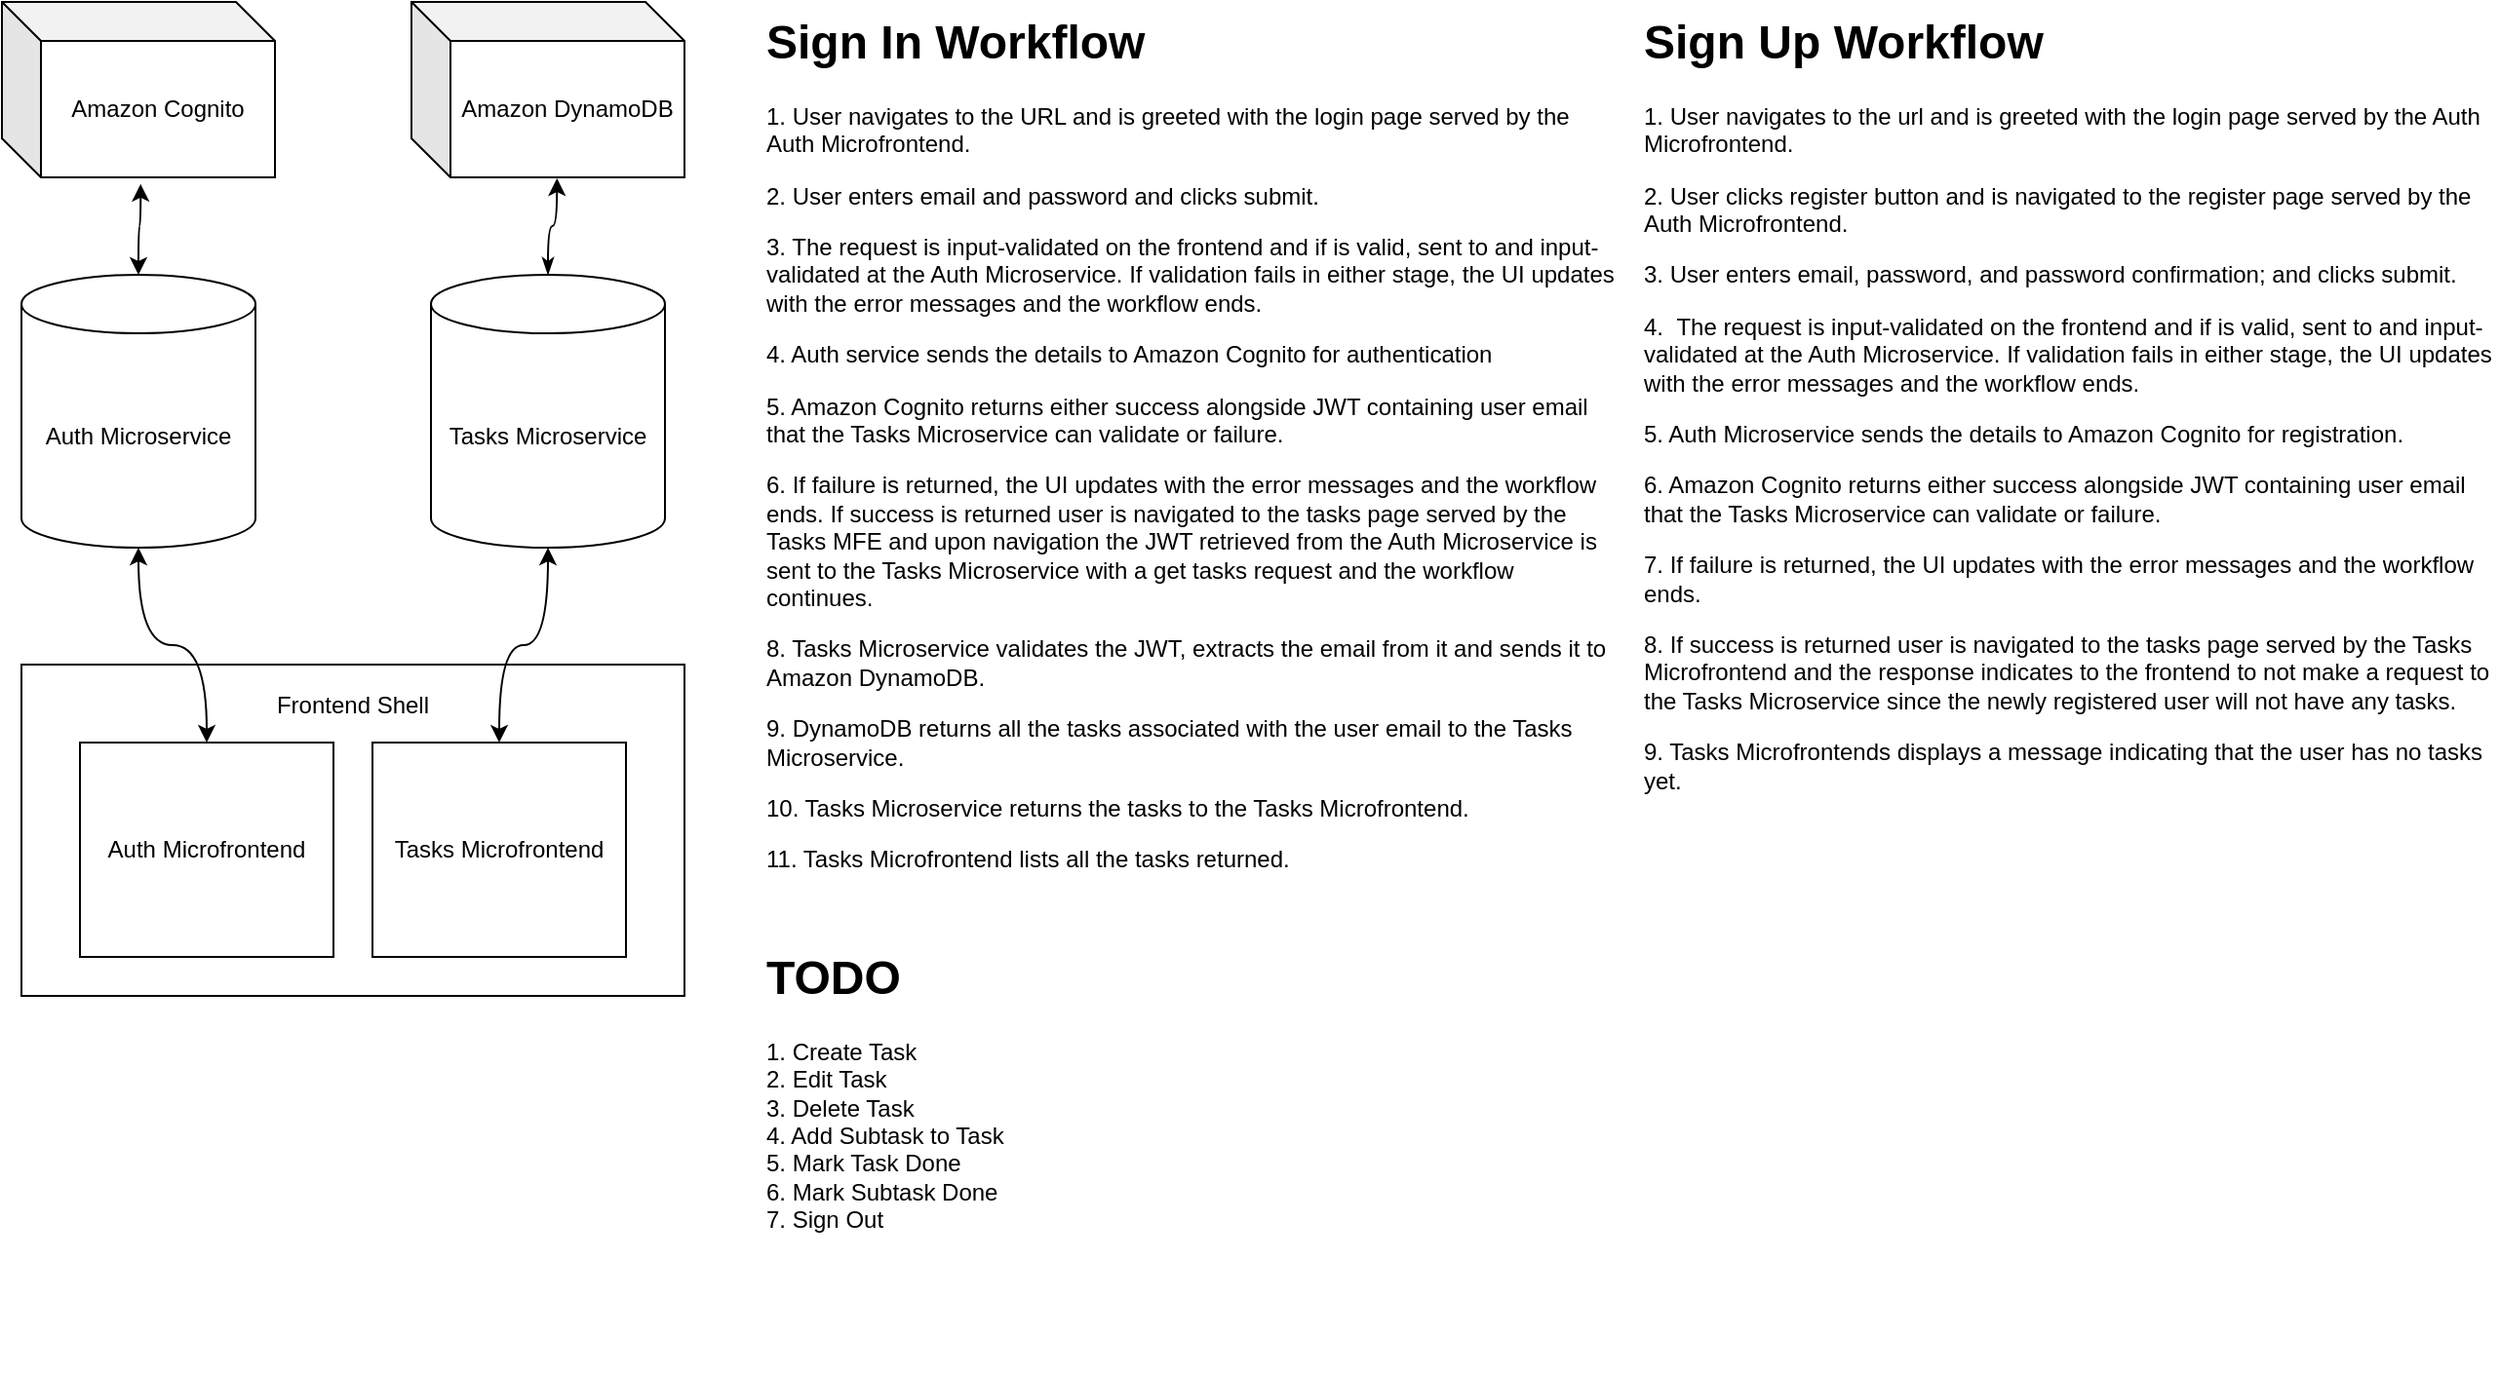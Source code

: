 <mxfile version="27.0.9">
  <diagram name="Page-1" id="5lrgypXl--dZabmraqYd">
    <mxGraphModel dx="1122" dy="766" grid="1" gridSize="10" guides="1" tooltips="1" connect="1" arrows="1" fold="1" page="1" pageScale="1" pageWidth="827" pageHeight="1169" math="0" shadow="0">
      <root>
        <mxCell id="0" />
        <mxCell id="1" parent="0" />
        <mxCell id="7RjIYqkzmJ3zHGpzatDi-1" value="Auth Microservice" style="shape=cylinder3;whiteSpace=wrap;html=1;boundedLbl=1;backgroundOutline=1;size=15;" vertex="1" parent="1">
          <mxGeometry x="50" y="180" width="120" height="140" as="geometry" />
        </mxCell>
        <mxCell id="7RjIYqkzmJ3zHGpzatDi-4" value="Tasks Microservice" style="shape=cylinder3;whiteSpace=wrap;html=1;boundedLbl=1;backgroundOutline=1;size=15;" vertex="1" parent="1">
          <mxGeometry x="260" y="180" width="120" height="140" as="geometry" />
        </mxCell>
        <mxCell id="7RjIYqkzmJ3zHGpzatDi-5" value="Frontend Shell&lt;div&gt;&lt;br&gt;&lt;/div&gt;&lt;div&gt;&lt;br&gt;&lt;/div&gt;&lt;div&gt;&lt;br&gt;&lt;/div&gt;&lt;div&gt;&lt;br&gt;&lt;/div&gt;&lt;div&gt;&lt;br&gt;&lt;/div&gt;&lt;div&gt;&lt;br&gt;&lt;/div&gt;&lt;div&gt;&lt;br&gt;&lt;/div&gt;&lt;div&gt;&lt;br&gt;&lt;/div&gt;&lt;div&gt;&lt;br&gt;&lt;/div&gt;" style="rounded=0;whiteSpace=wrap;html=1;" vertex="1" parent="1">
          <mxGeometry x="50" y="380" width="340" height="170" as="geometry" />
        </mxCell>
        <mxCell id="7RjIYqkzmJ3zHGpzatDi-6" value="Auth Microfrontend" style="rounded=0;whiteSpace=wrap;html=1;" vertex="1" parent="1">
          <mxGeometry x="80" y="420" width="130" height="110" as="geometry" />
        </mxCell>
        <mxCell id="7RjIYqkzmJ3zHGpzatDi-8" value="Tasks Microfrontend" style="rounded=0;whiteSpace=wrap;html=1;" vertex="1" parent="1">
          <mxGeometry x="230" y="420" width="130" height="110" as="geometry" />
        </mxCell>
        <mxCell id="7RjIYqkzmJ3zHGpzatDi-10" style="edgeStyle=orthogonalEdgeStyle;rounded=0;orthogonalLoop=1;jettySize=auto;html=1;entryX=0.5;entryY=1;entryDx=0;entryDy=0;entryPerimeter=0;curved=1;startArrow=classic;startFill=1;" edge="1" parent="1" source="7RjIYqkzmJ3zHGpzatDi-6" target="7RjIYqkzmJ3zHGpzatDi-1">
          <mxGeometry relative="1" as="geometry" />
        </mxCell>
        <mxCell id="7RjIYqkzmJ3zHGpzatDi-11" style="edgeStyle=orthogonalEdgeStyle;rounded=0;orthogonalLoop=1;jettySize=auto;html=1;exitX=0.5;exitY=0;exitDx=0;exitDy=0;entryX=0.5;entryY=1;entryDx=0;entryDy=0;entryPerimeter=0;startArrow=classic;startFill=1;curved=1;" edge="1" parent="1" source="7RjIYqkzmJ3zHGpzatDi-8" target="7RjIYqkzmJ3zHGpzatDi-4">
          <mxGeometry relative="1" as="geometry" />
        </mxCell>
        <mxCell id="7RjIYqkzmJ3zHGpzatDi-12" value="Amazon Cognito" style="shape=cube;whiteSpace=wrap;html=1;boundedLbl=1;backgroundOutline=1;darkOpacity=0.05;darkOpacity2=0.1;" vertex="1" parent="1">
          <mxGeometry x="40" y="40" width="140" height="90" as="geometry" />
        </mxCell>
        <mxCell id="7RjIYqkzmJ3zHGpzatDi-13" style="edgeStyle=orthogonalEdgeStyle;rounded=0;orthogonalLoop=1;jettySize=auto;html=1;entryX=0.508;entryY=1.038;entryDx=0;entryDy=0;entryPerimeter=0;curved=1;startArrow=classic;startFill=1;" edge="1" parent="1" source="7RjIYqkzmJ3zHGpzatDi-1" target="7RjIYqkzmJ3zHGpzatDi-12">
          <mxGeometry relative="1" as="geometry" />
        </mxCell>
        <mxCell id="7RjIYqkzmJ3zHGpzatDi-14" value="Amazon DynamoDB" style="shape=cube;whiteSpace=wrap;html=1;boundedLbl=1;backgroundOutline=1;darkOpacity=0.05;darkOpacity2=0.1;" vertex="1" parent="1">
          <mxGeometry x="250" y="40" width="140" height="90" as="geometry" />
        </mxCell>
        <mxCell id="7RjIYqkzmJ3zHGpzatDi-15" style="edgeStyle=orthogonalEdgeStyle;rounded=0;orthogonalLoop=1;jettySize=auto;html=1;entryX=0.533;entryY=1.006;entryDx=0;entryDy=0;entryPerimeter=0;curved=1;startArrow=classicThin;startFill=1;" edge="1" parent="1" source="7RjIYqkzmJ3zHGpzatDi-4" target="7RjIYqkzmJ3zHGpzatDi-14">
          <mxGeometry relative="1" as="geometry" />
        </mxCell>
        <mxCell id="7RjIYqkzmJ3zHGpzatDi-17" value="&lt;h1 style=&quot;margin-top: 0px;&quot;&gt;Sign In Workflow&lt;/h1&gt;&lt;p&gt;1. User navigates to the URL and is greeted with the login page served by the Auth Microfrontend.&lt;/p&gt;&lt;p&gt;2. User enters email and password and clicks submit.&lt;/p&gt;&lt;p&gt;3. The request is input-validated on the frontend and if is valid, sent to and input-validated at the Auth Microservice. If validation fails in either stage, the UI updates with the error messages and the workflow ends.&lt;/p&gt;&lt;p&gt;4. Auth service sends the details to Amazon Cognito for authentication&lt;/p&gt;&lt;p&gt;5. Amazon Cognito returns either success alongside JWT containing user email that the Tasks Microservice can validate or failure.&lt;/p&gt;&lt;p&gt;6. If failure is returned, the UI updates with the error messages and the workflow ends.&lt;span style=&quot;background-color: transparent; color: light-dark(rgb(0, 0, 0), rgb(255, 255, 255));&quot;&gt;&amp;nbsp;&lt;/span&gt;&lt;span style=&quot;background-color: transparent; color: light-dark(rgb(0, 0, 0), rgb(255, 255, 255));&quot;&gt;If success is returned user is navigated to the tasks page served by the Tasks MFE and upon navigation the JWT retrieved from the Auth Microservice is sent to the Tasks Microservice with a get tasks request and the workflow continues.&lt;/span&gt;&lt;/p&gt;&lt;p&gt;8. Tasks Microservice validates the JWT, extracts the email from it and sends it to Amazon DynamoDB.&lt;/p&gt;&lt;p&gt;9. DynamoDB returns all the tasks associated with the user email to the Tasks Microservice.&lt;/p&gt;&lt;p&gt;10. Tasks Microservice returns the tasks to the Tasks Microfrontend.&lt;/p&gt;&lt;p&gt;11. Tasks Microfrontend lists all the tasks returned.&lt;/p&gt;&lt;p&gt;&lt;br&gt;&lt;/p&gt;&lt;p&gt;&lt;br&gt;&lt;/p&gt;&lt;p&gt;&lt;br&gt;&lt;/p&gt;" style="text;html=1;whiteSpace=wrap;overflow=hidden;rounded=0;" vertex="1" parent="1">
          <mxGeometry x="430" y="40" width="440" height="470" as="geometry" />
        </mxCell>
        <mxCell id="7RjIYqkzmJ3zHGpzatDi-18" value="&lt;h1 style=&quot;margin-top: 0px;&quot;&gt;Sign Up Workflow&lt;/h1&gt;&lt;p&gt;1. User navigates to the url and is greeted with the login page served by the Auth Microfrontend.&lt;/p&gt;&lt;p&gt;2. User clicks register button and is navigated to the register page served by the Auth Microfrontend.&lt;/p&gt;&lt;p&gt;3. User enters email, password, and password confirmation; and clicks submit.&lt;/p&gt;&lt;p&gt;4.&amp;nbsp;&lt;span style=&quot;background-color: transparent; color: light-dark(rgb(0, 0, 0), rgb(255, 255, 255));&quot;&gt;&amp;nbsp;&lt;/span&gt;&lt;span style=&quot;background-color: transparent; color: light-dark(rgb(0, 0, 0), rgb(255, 255, 255));&quot;&gt;The request is input-validated on the frontend and if is valid, sent to and input-validated at the Auth Microservice. If validation fails in either stage, the UI updates with the error messages and the workflow ends.&lt;/span&gt;&lt;/p&gt;&lt;p&gt;5. Auth Microservice sends the details to Amazon Cognito for registration.&lt;/p&gt;&lt;p&gt;6. Amazon Cognito returns either success alongside JWT containing user email that the Tasks Microservice can validate or failure.&lt;/p&gt;&lt;p&gt;7. If failure is returned, the UI updates with the error messages and the workflow ends.&lt;/p&gt;&lt;p&gt;8. If success is returned user is navigated to the tasks page served by the Tasks Microfrontend and the response indicates to the frontend to not make a request to the Tasks Microservice since the newly registered user will not have any tasks.&lt;/p&gt;&lt;p&gt;9. Tasks Microfrontends displays a message indicating that the user has no tasks yet.&lt;/p&gt;&lt;p&gt;&lt;br&gt;&lt;/p&gt;&lt;p&gt;&lt;br&gt;&lt;/p&gt;&lt;p&gt;&lt;br&gt;&lt;/p&gt;" style="text;html=1;whiteSpace=wrap;overflow=hidden;rounded=0;" vertex="1" parent="1">
          <mxGeometry x="880" y="40" width="440" height="490" as="geometry" />
        </mxCell>
        <mxCell id="7RjIYqkzmJ3zHGpzatDi-19" value="&lt;h1 style=&quot;margin-top: 0px;&quot;&gt;TODO&lt;/h1&gt;&lt;div&gt;1. Create Task&lt;/div&gt;&lt;div&gt;2. Edit Task&lt;/div&gt;&lt;div&gt;3. Delete Task&lt;/div&gt;&lt;div&gt;4. Add Subtask to Task&lt;/div&gt;&lt;div&gt;5. Mark Task Done&lt;/div&gt;&lt;div&gt;6. Mark Subtask Done&lt;/div&gt;&lt;div&gt;7. Sign Out&lt;/div&gt;" style="text;html=1;whiteSpace=wrap;overflow=hidden;rounded=0;" vertex="1" parent="1">
          <mxGeometry x="430" y="520" width="440" height="220" as="geometry" />
        </mxCell>
      </root>
    </mxGraphModel>
  </diagram>
</mxfile>

